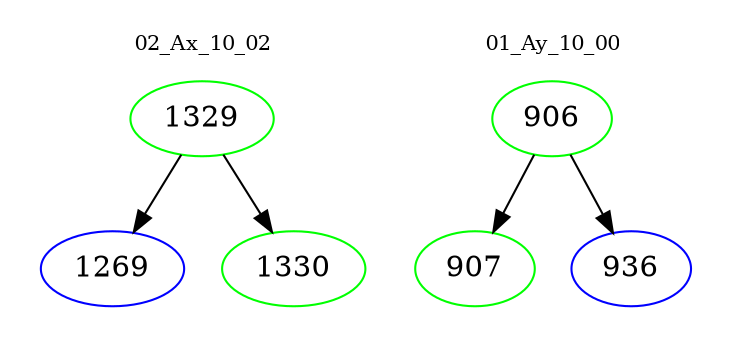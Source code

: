 digraph{
subgraph cluster_0 {
color = white
label = "02_Ax_10_02";
fontsize=10;
T0_1329 [label="1329", color="green"]
T0_1329 -> T0_1269 [color="black"]
T0_1269 [label="1269", color="blue"]
T0_1329 -> T0_1330 [color="black"]
T0_1330 [label="1330", color="green"]
}
subgraph cluster_1 {
color = white
label = "01_Ay_10_00";
fontsize=10;
T1_906 [label="906", color="green"]
T1_906 -> T1_907 [color="black"]
T1_907 [label="907", color="green"]
T1_906 -> T1_936 [color="black"]
T1_936 [label="936", color="blue"]
}
}
